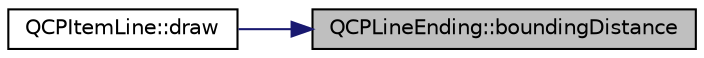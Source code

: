 digraph "QCPLineEnding::boundingDistance"
{
 // LATEX_PDF_SIZE
  edge [fontname="Helvetica",fontsize="10",labelfontname="Helvetica",labelfontsize="10"];
  node [fontname="Helvetica",fontsize="10",shape=record];
  rankdir="RL";
  Node1 [label="QCPLineEnding::boundingDistance",height=0.2,width=0.4,color="black", fillcolor="grey75", style="filled", fontcolor="black",tooltip=" "];
  Node1 -> Node2 [dir="back",color="midnightblue",fontsize="10",style="solid",fontname="Helvetica"];
  Node2 [label="QCPItemLine::draw",height=0.2,width=0.4,color="black", fillcolor="white", style="filled",URL="$classQCPItemLine.html#ae184140b61b2ef5b8edde76304447200",tooltip=" "];
}
